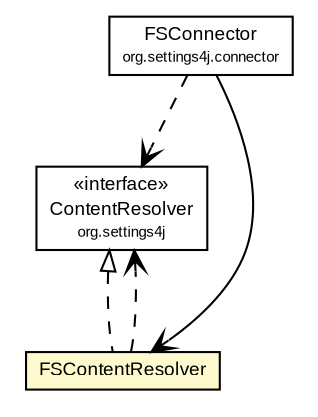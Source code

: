 #!/usr/local/bin/dot
#
# Class diagram 
# Generated by UMLGraph version R5_6-24-gf6e263 (http://www.umlgraph.org/)
#

digraph G {
	edge [fontname="arial",fontsize=10,labelfontname="arial",labelfontsize=10];
	node [fontname="arial",fontsize=10,shape=plaintext];
	nodesep=0.25;
	ranksep=0.5;
	// org.settings4j.connector.FSConnector
	c2717 [label=<<table title="org.settings4j.connector.FSConnector" border="0" cellborder="1" cellspacing="0" cellpadding="2" port="p" href="../connector/FSConnector.html">
		<tr><td><table border="0" cellspacing="0" cellpadding="1">
<tr><td align="center" balign="center"> FSConnector </td></tr>
<tr><td align="center" balign="center"><font point-size="7.0"> org.settings4j.connector </font></td></tr>
		</table></td></tr>
		</table>>, URL="../connector/FSConnector.html", fontname="arial", fontcolor="black", fontsize=9.0];
	// org.settings4j.ContentResolver
	c2730 [label=<<table title="org.settings4j.ContentResolver" border="0" cellborder="1" cellspacing="0" cellpadding="2" port="p" href="../ContentResolver.html">
		<tr><td><table border="0" cellspacing="0" cellpadding="1">
<tr><td align="center" balign="center"> &#171;interface&#187; </td></tr>
<tr><td align="center" balign="center"> ContentResolver </td></tr>
<tr><td align="center" balign="center"><font point-size="7.0"> org.settings4j </font></td></tr>
		</table></td></tr>
		</table>>, URL="../ContentResolver.html", fontname="arial", fontcolor="black", fontsize=9.0];
	// org.settings4j.contentresolver.FSContentResolver
	c2736 [label=<<table title="org.settings4j.contentresolver.FSContentResolver" border="0" cellborder="1" cellspacing="0" cellpadding="2" port="p" bgcolor="lemonChiffon" href="./FSContentResolver.html">
		<tr><td><table border="0" cellspacing="0" cellpadding="1">
<tr><td align="center" balign="center"> FSContentResolver </td></tr>
		</table></td></tr>
		</table>>, URL="./FSContentResolver.html", fontname="arial", fontcolor="black", fontsize=9.0];
	//org.settings4j.contentresolver.FSContentResolver implements org.settings4j.ContentResolver
	c2730:p -> c2736:p [dir=back,arrowtail=empty,style=dashed];
	// org.settings4j.connector.FSConnector NAVASSOC org.settings4j.contentresolver.FSContentResolver
	c2717:p -> c2736:p [taillabel="", label="", headlabel="", fontname="arial", fontcolor="black", fontsize=10.0, color="black", arrowhead=open];
	// org.settings4j.connector.FSConnector DEPEND org.settings4j.ContentResolver
	c2717:p -> c2730:p [taillabel="", label="", headlabel="", fontname="arial", fontcolor="black", fontsize=10.0, color="black", arrowhead=open, style=dashed];
	// org.settings4j.contentresolver.FSContentResolver DEPEND org.settings4j.ContentResolver
	c2736:p -> c2730:p [taillabel="", label="", headlabel="", fontname="arial", fontcolor="black", fontsize=10.0, color="black", arrowhead=open, style=dashed];
}

